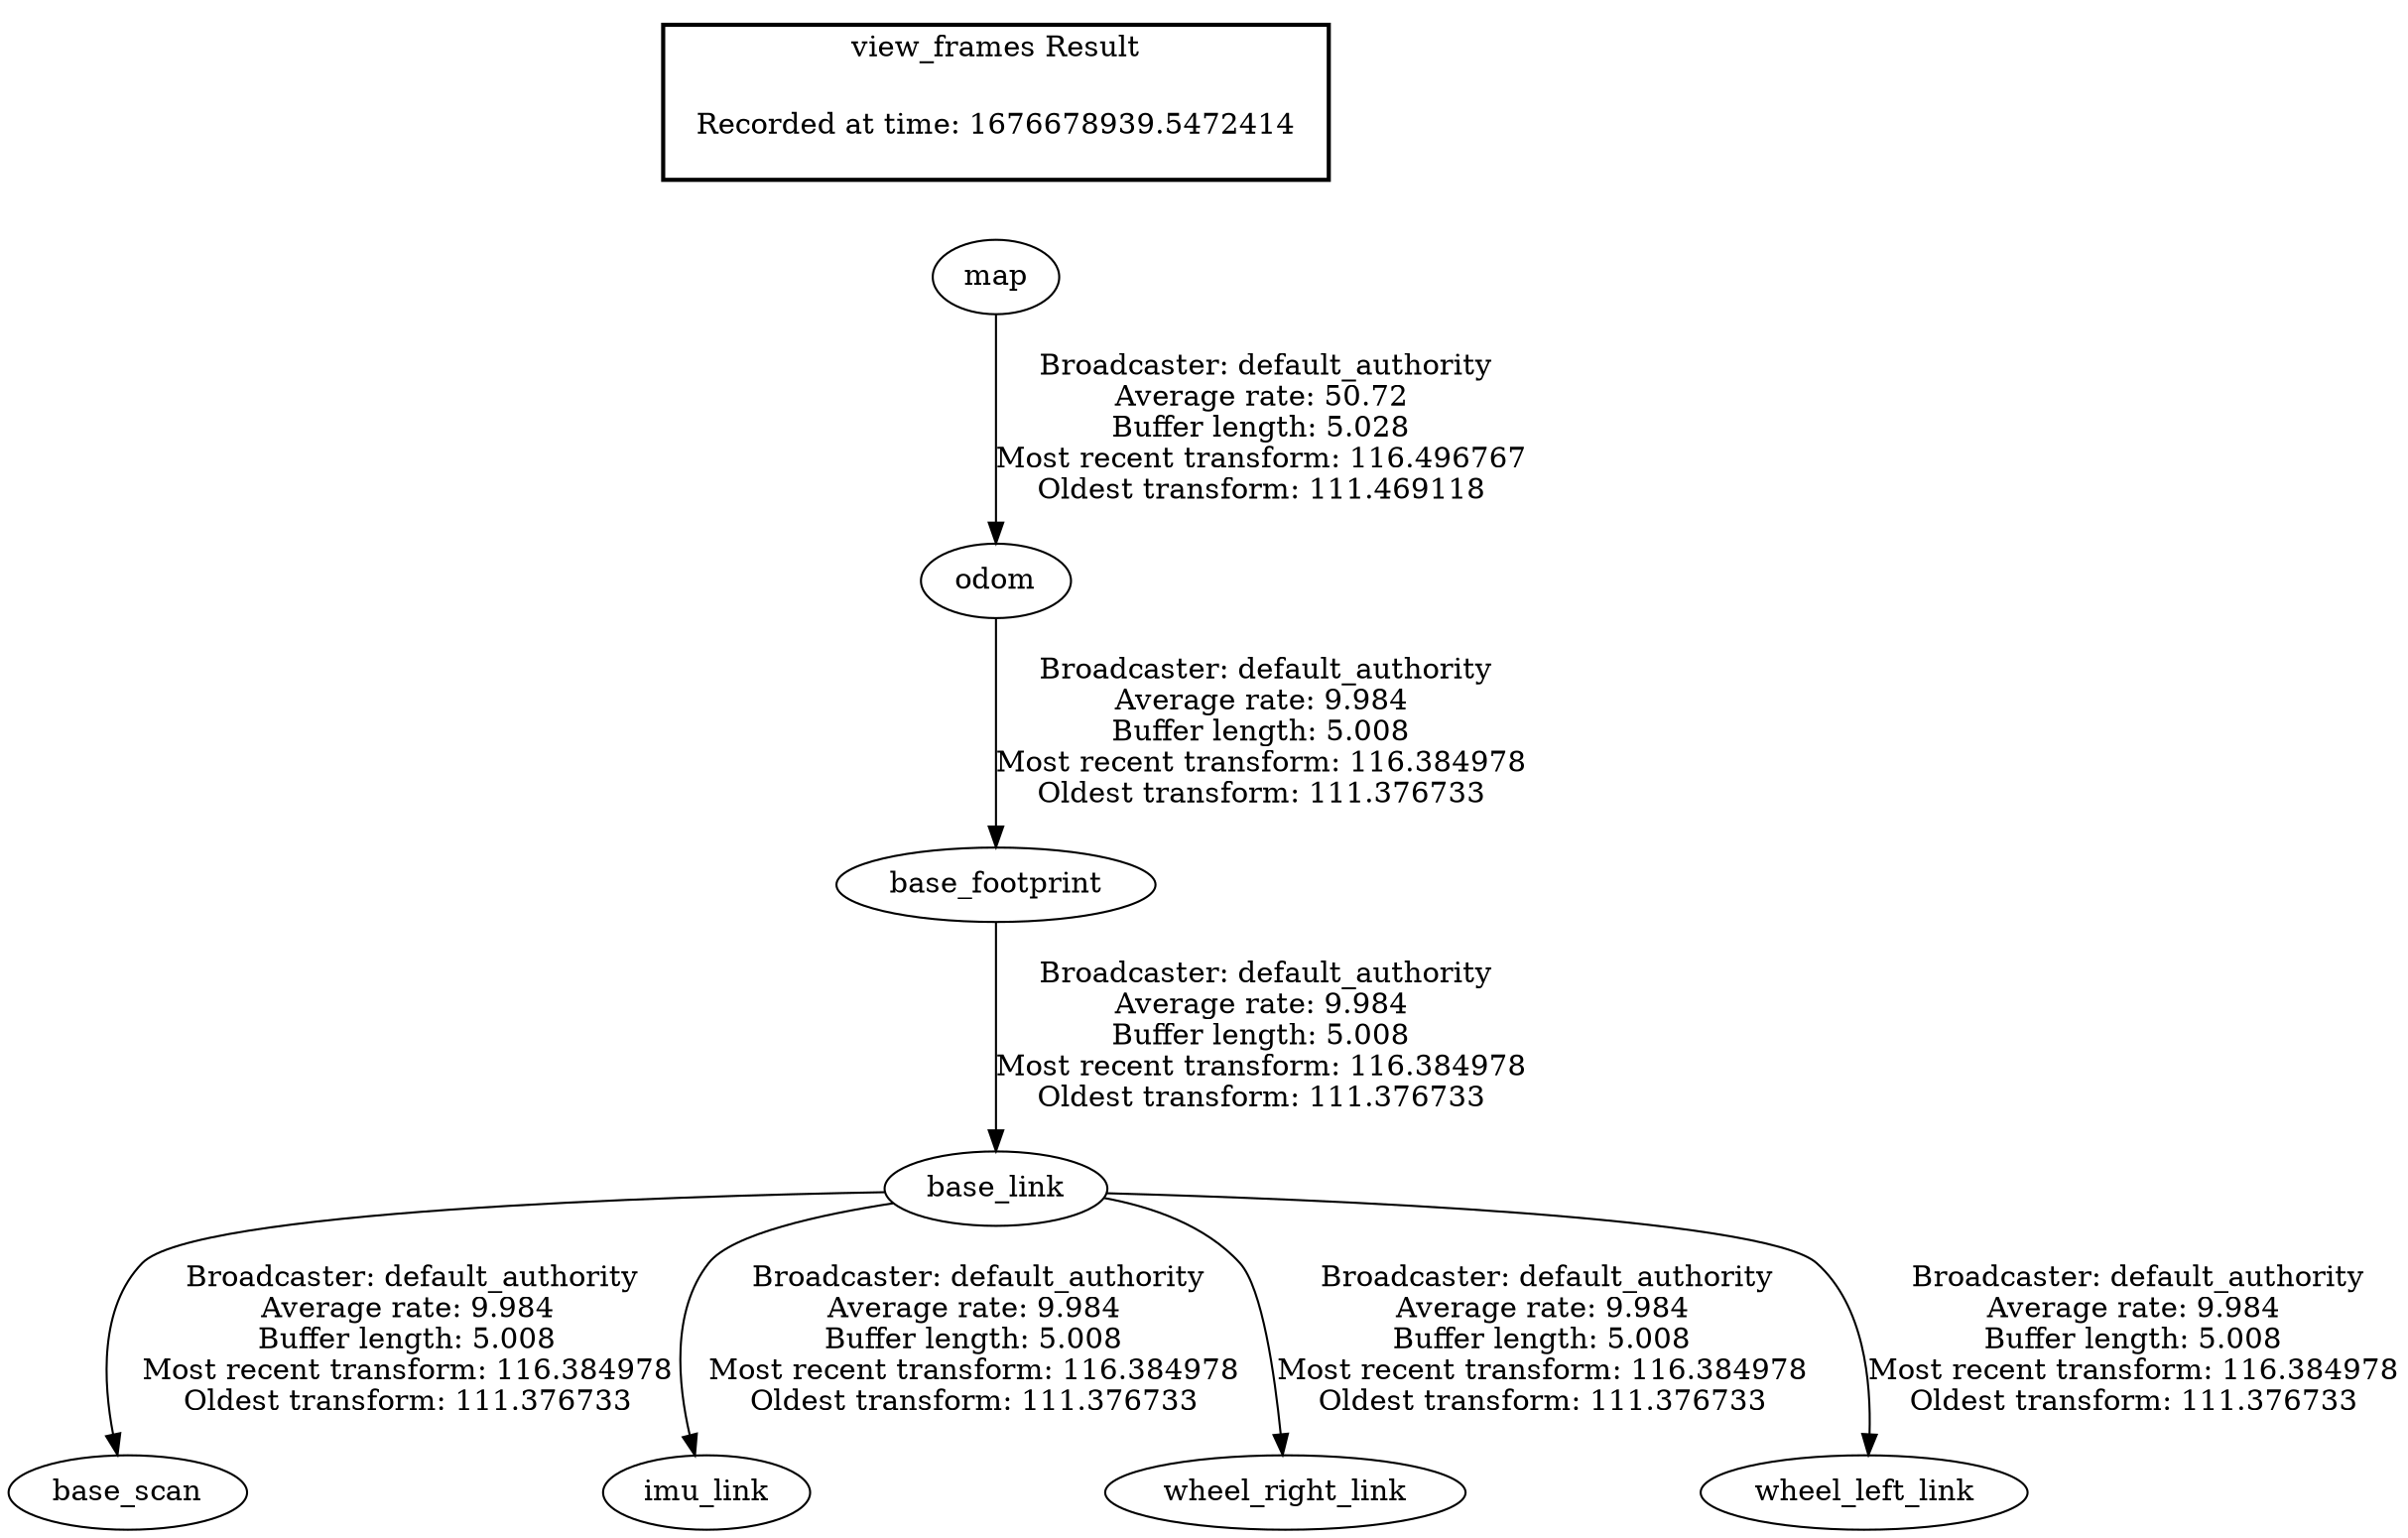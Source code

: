 digraph G {
"map" -> "odom"[label=" Broadcaster: default_authority\nAverage rate: 50.72\nBuffer length: 5.028\nMost recent transform: 116.496767\nOldest transform: 111.469118\n"];
"odom" -> "base_footprint"[label=" Broadcaster: default_authority\nAverage rate: 9.984\nBuffer length: 5.008\nMost recent transform: 116.384978\nOldest transform: 111.376733\n"];
"base_footprint" -> "base_link"[label=" Broadcaster: default_authority\nAverage rate: 9.984\nBuffer length: 5.008\nMost recent transform: 116.384978\nOldest transform: 111.376733\n"];
"base_link" -> "base_scan"[label=" Broadcaster: default_authority\nAverage rate: 9.984\nBuffer length: 5.008\nMost recent transform: 116.384978\nOldest transform: 111.376733\n"];
"base_link" -> "imu_link"[label=" Broadcaster: default_authority\nAverage rate: 9.984\nBuffer length: 5.008\nMost recent transform: 116.384978\nOldest transform: 111.376733\n"];
"base_link" -> "wheel_right_link"[label=" Broadcaster: default_authority\nAverage rate: 9.984\nBuffer length: 5.008\nMost recent transform: 116.384978\nOldest transform: 111.376733\n"];
"base_link" -> "wheel_left_link"[label=" Broadcaster: default_authority\nAverage rate: 9.984\nBuffer length: 5.008\nMost recent transform: 116.384978\nOldest transform: 111.376733\n"];
edge [style=invis];
 subgraph cluster_legend { style=bold; color=black; label ="view_frames Result";
"Recorded at time: 1676678939.5472414"[ shape=plaintext ] ;
}->"map";
}